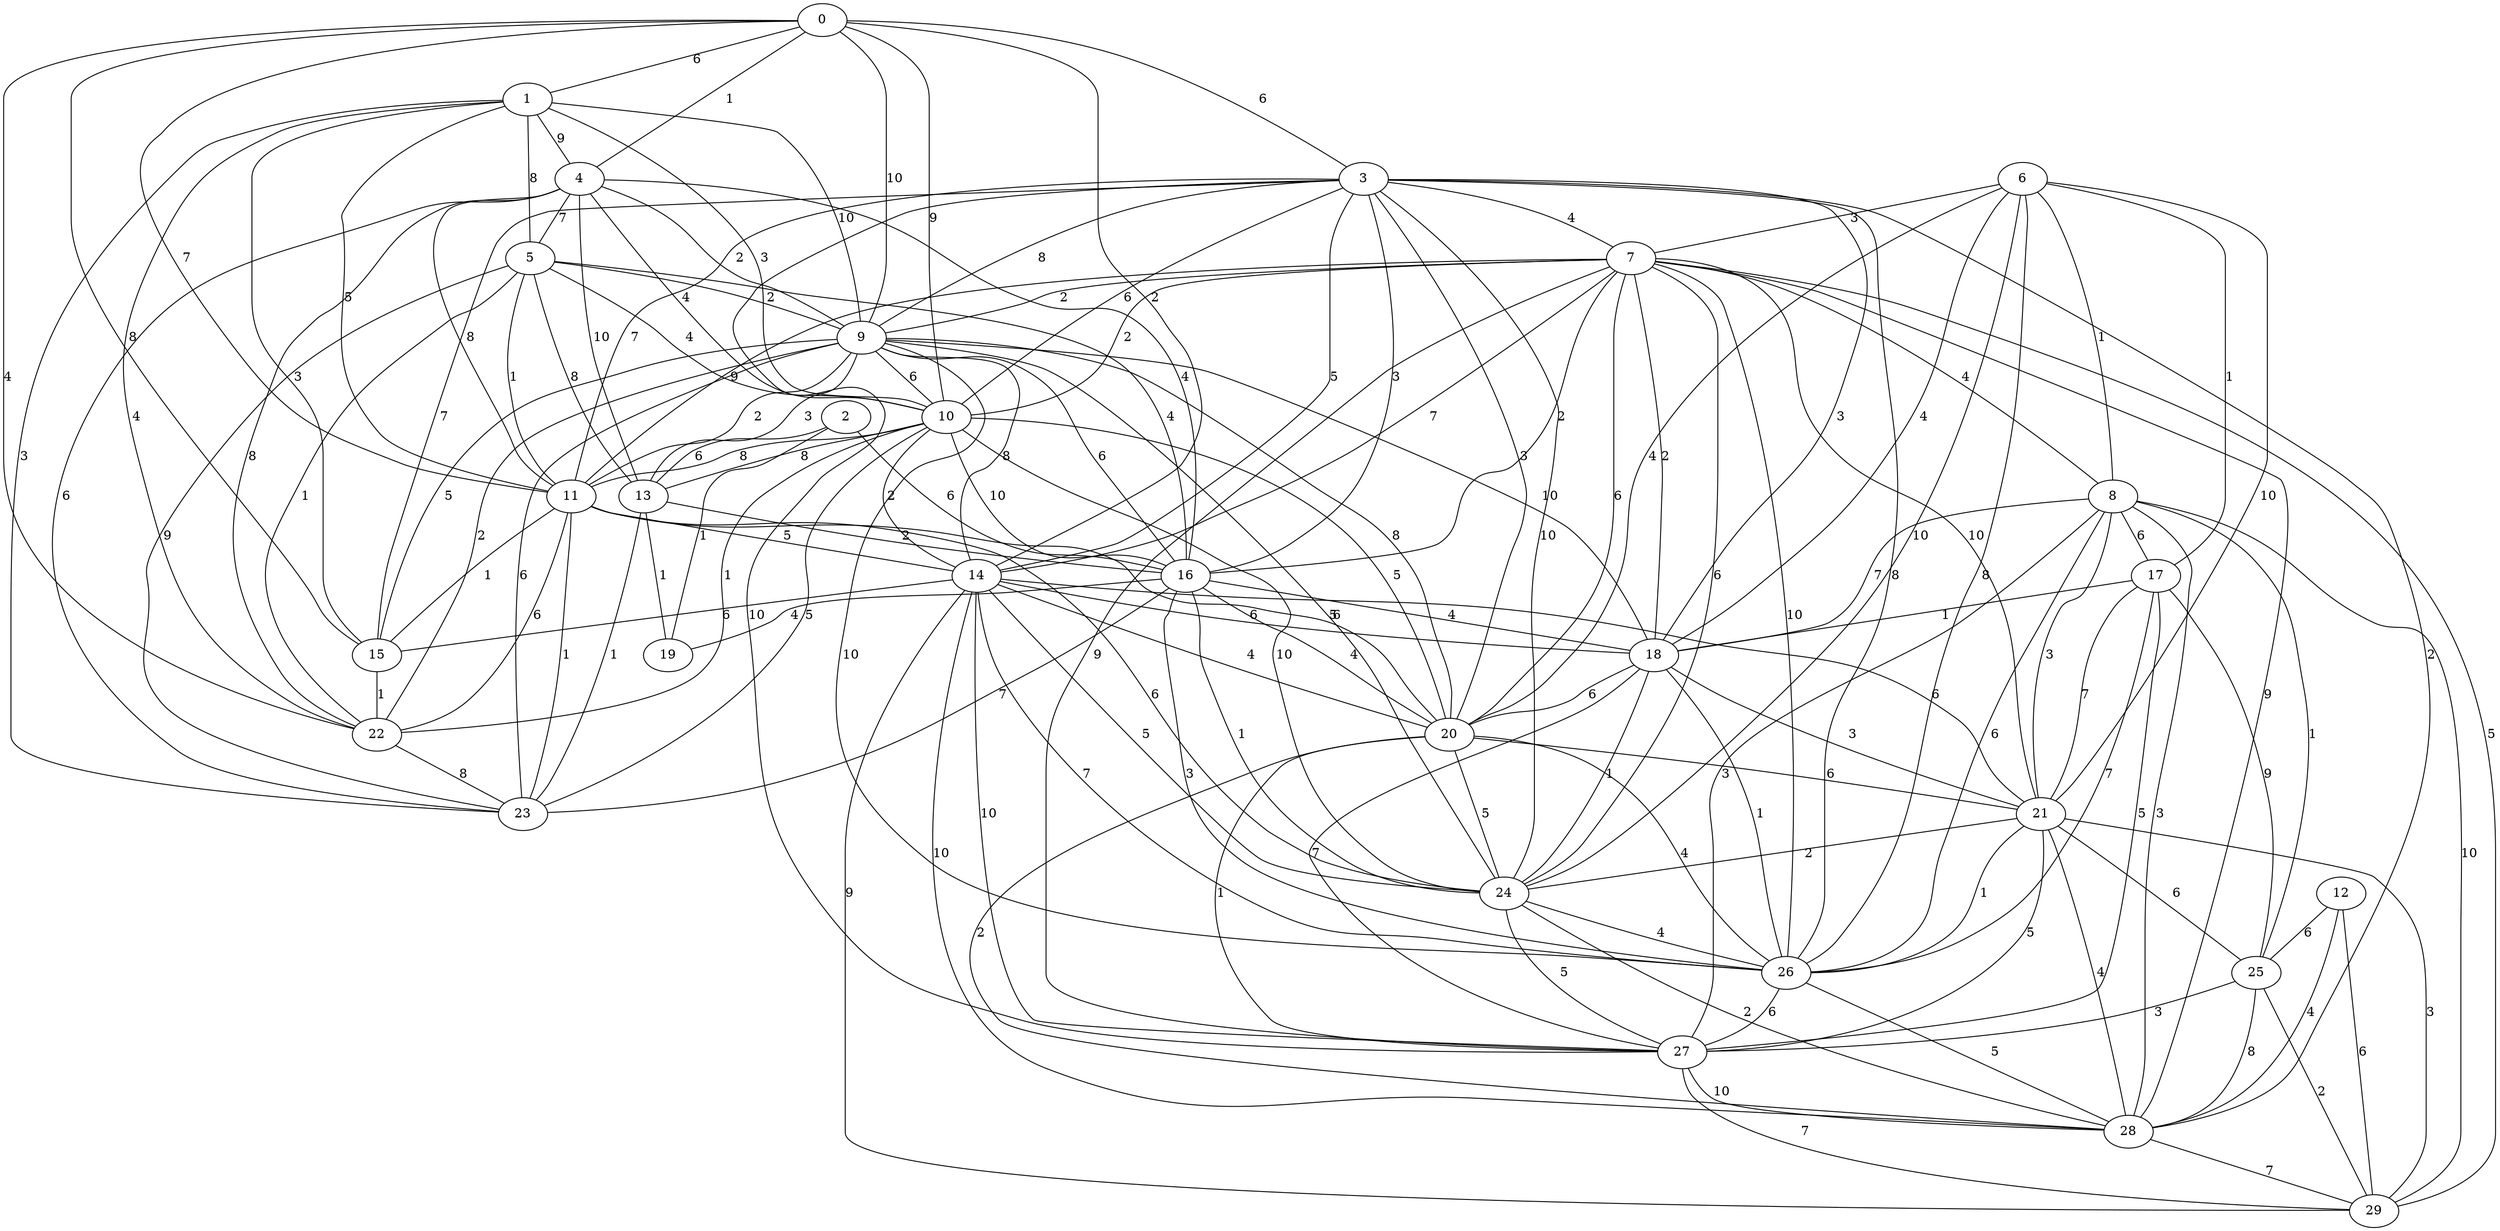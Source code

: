 graph {
	0 [label=0]
	1 [label=1]
	2 [label=2]
	3 [label=3]
	4 [label=4]
	5 [label=5]
	6 [label=6]
	7 [label=7]
	8 [label=8]
	9 [label=9]
	10 [label=10]
	11 [label=11]
	12 [label=12]
	13 [label=13]
	14 [label=14]
	15 [label=15]
	16 [label=16]
	17 [label=17]
	18 [label=18]
	19 [label=19]
	20 [label=20]
	21 [label=21]
	22 [label=22]
	23 [label=23]
	24 [label=24]
	25 [label=25]
	26 [label=26]
	27 [label=27]
	28 [label=28]
	29 [label=29]
	0 -- 1 [label=6]
	0 -- 3 [label=6]
	0 -- 4 [label=1]
	0 -- 9 [label=10]
	0 -- 10 [label=9]
	0 -- 11 [label=7]
	0 -- 14 [label=2]
	0 -- 15 [label=8]
	0 -- 22 [label=4]
	1 -- 4 [label=9]
	1 -- 5 [label=8]
	1 -- 9 [label=10]
	1 -- 10 [label=3]
	1 -- 11 [label=5]
	1 -- 15 [label=3]
	1 -- 22 [label=4]
	1 -- 23 [label=3]
	2 -- 13 [label=6]
	2 -- 16 [label=6]
	2 -- 19 [label=1]
	3 -- 7 [label=4]
	3 -- 9 [label=8]
	3 -- 10 [label=6]
	3 -- 11 [label=7]
	3 -- 14 [label=5]
	3 -- 15 [label=7]
	3 -- 16 [label=3]
	3 -- 18 [label=3]
	3 -- 20 [label=3]
	3 -- 24 [label=10]
	3 -- 26 [label=8]
	3 -- 27 [label=10]
	3 -- 28 [label=2]
	4 -- 5 [label=7]
	4 -- 9 [label=2]
	4 -- 10 [label=4]
	4 -- 11 [label=8]
	4 -- 13 [label=10]
	4 -- 16 [label=4]
	4 -- 22 [label=8]
	4 -- 23 [label=6]
	5 -- 9 [label=2]
	5 -- 10 [label=4]
	5 -- 11 [label=1]
	5 -- 13 [label=8]
	5 -- 16 [label=4]
	5 -- 22 [label=1]
	5 -- 23 [label=9]
	6 -- 7 [label=3]
	6 -- 8 [label=1]
	6 -- 17 [label=1]
	6 -- 18 [label=4]
	6 -- 20 [label=4]
	6 -- 21 [label=10]
	6 -- 24 [label=10]
	6 -- 26 [label=8]
	7 -- 8 [label=4]
	7 -- 9 [label=2]
	7 -- 10 [label=2]
	7 -- 11 [label=9]
	7 -- 14 [label=7]
	7 -- 16 [label=2]
	7 -- 18 [label=2]
	7 -- 20 [label=6]
	7 -- 21 [label=10]
	7 -- 24 [label=6]
	7 -- 26 [label=10]
	7 -- 27 [label=9]
	7 -- 28 [label=9]
	7 -- 29 [label=5]
	8 -- 17 [label=6]
	8 -- 18 [label=7]
	8 -- 21 [label=3]
	8 -- 25 [label=1]
	8 -- 26 [label=6]
	8 -- 27 [label=3]
	8 -- 28 [label=3]
	8 -- 29 [label=10]
	9 -- 10 [label=6]
	9 -- 11 [label=2]
	9 -- 13 [label=3]
	9 -- 14 [label=8]
	9 -- 15 [label=5]
	9 -- 16 [label=6]
	9 -- 18 [label=10]
	9 -- 20 [label=8]
	9 -- 22 [label=2]
	9 -- 23 [label=6]
	9 -- 24 [label=6]
	9 -- 26 [label=10]
	10 -- 11 [label=8]
	10 -- 13 [label=8]
	10 -- 14 [label=2]
	10 -- 16 [label=10]
	10 -- 20 [label=5]
	10 -- 22 [label=1]
	10 -- 23 [label=5]
	10 -- 24 [label=10]
	11 -- 14 [label=5]
	11 -- 15 [label=1]
	11 -- 20 [label=5]
	11 -- 22 [label=6]
	11 -- 23 [label=1]
	11 -- 24 [label=6]
	12 -- 25 [label=6]
	12 -- 28 [label=4]
	12 -- 29 [label=6]
	13 -- 16 [label=2]
	13 -- 19 [label=1]
	13 -- 23 [label=1]
	14 -- 15 [label=6]
	14 -- 18 [label=6]
	14 -- 20 [label=4]
	14 -- 21 [label=6]
	14 -- 24 [label=5]
	14 -- 26 [label=7]
	14 -- 27 [label=10]
	14 -- 28 [label=10]
	14 -- 29 [label=9]
	15 -- 22 [label=1]
	16 -- 18 [label=4]
	16 -- 19 [label=4]
	16 -- 20 [label=4]
	16 -- 23 [label=7]
	16 -- 24 [label=1]
	16 -- 26 [label=3]
	17 -- 18 [label=1]
	17 -- 21 [label=7]
	17 -- 25 [label=9]
	17 -- 26 [label=7]
	17 -- 27 [label=5]
	18 -- 20 [label=6]
	18 -- 21 [label=3]
	18 -- 24 [label=1]
	18 -- 26 [label=1]
	18 -- 27 [label=7]
	20 -- 21 [label=6]
	20 -- 24 [label=5]
	20 -- 26 [label=4]
	20 -- 27 [label=1]
	20 -- 28 [label=2]
	21 -- 24 [label=2]
	21 -- 25 [label=6]
	21 -- 26 [label=1]
	21 -- 27 [label=5]
	21 -- 28 [label=4]
	21 -- 29 [label=3]
	22 -- 23 [label=8]
	24 -- 26 [label=4]
	24 -- 27 [label=5]
	24 -- 28 [label=2]
	25 -- 27 [label=3]
	25 -- 28 [label=8]
	25 -- 29 [label=2]
	26 -- 27 [label=6]
	26 -- 28 [label=5]
	27 -- 28 [label=10]
	27 -- 29 [label=7]
	28 -- 29 [label=7]
}
